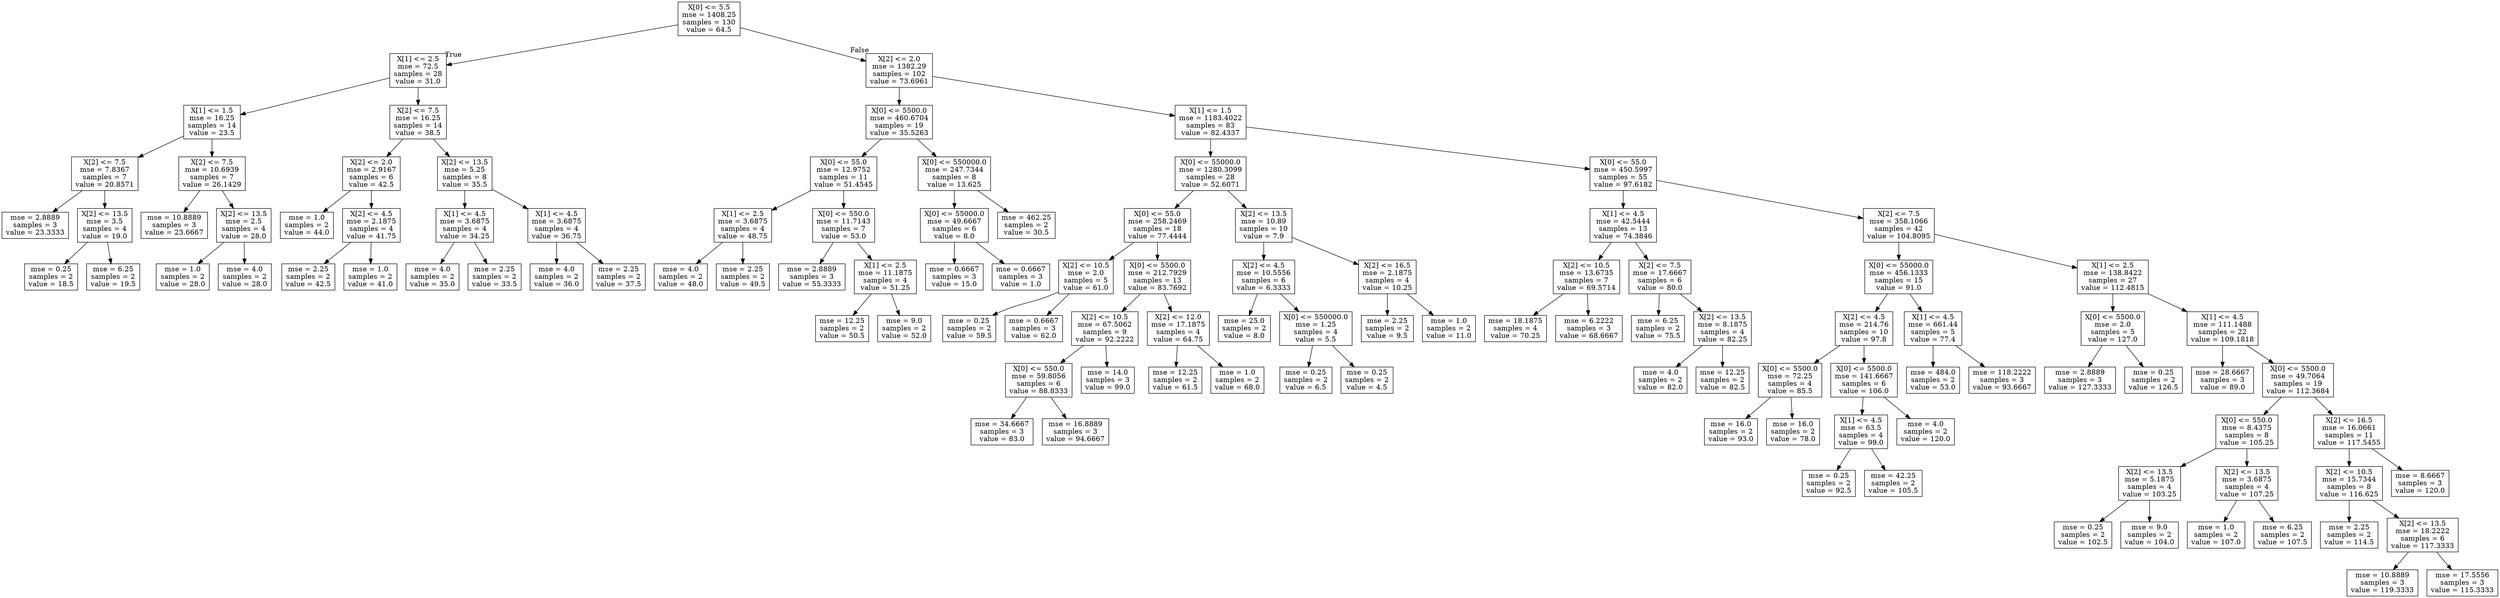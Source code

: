 digraph Tree {
node [shape=box] ;
0 [label="X[0] <= 5.5\nmse = 1408.25\nsamples = 130\nvalue = 64.5"] ;
1 [label="X[1] <= 2.5\nmse = 72.5\nsamples = 28\nvalue = 31.0"] ;
0 -> 1 [labeldistance=2.5, labelangle=45, headlabel="True"] ;
2 [label="X[1] <= 1.5\nmse = 16.25\nsamples = 14\nvalue = 23.5"] ;
1 -> 2 ;
3 [label="X[2] <= 7.5\nmse = 7.8367\nsamples = 7\nvalue = 20.8571"] ;
2 -> 3 ;
4 [label="mse = 2.8889\nsamples = 3\nvalue = 23.3333"] ;
3 -> 4 ;
5 [label="X[2] <= 13.5\nmse = 3.5\nsamples = 4\nvalue = 19.0"] ;
3 -> 5 ;
6 [label="mse = 0.25\nsamples = 2\nvalue = 18.5"] ;
5 -> 6 ;
7 [label="mse = 6.25\nsamples = 2\nvalue = 19.5"] ;
5 -> 7 ;
8 [label="X[2] <= 7.5\nmse = 10.6939\nsamples = 7\nvalue = 26.1429"] ;
2 -> 8 ;
9 [label="mse = 10.8889\nsamples = 3\nvalue = 23.6667"] ;
8 -> 9 ;
10 [label="X[2] <= 13.5\nmse = 2.5\nsamples = 4\nvalue = 28.0"] ;
8 -> 10 ;
11 [label="mse = 1.0\nsamples = 2\nvalue = 28.0"] ;
10 -> 11 ;
12 [label="mse = 4.0\nsamples = 2\nvalue = 28.0"] ;
10 -> 12 ;
13 [label="X[2] <= 7.5\nmse = 16.25\nsamples = 14\nvalue = 38.5"] ;
1 -> 13 ;
14 [label="X[2] <= 2.0\nmse = 2.9167\nsamples = 6\nvalue = 42.5"] ;
13 -> 14 ;
15 [label="mse = 1.0\nsamples = 2\nvalue = 44.0"] ;
14 -> 15 ;
16 [label="X[2] <= 4.5\nmse = 2.1875\nsamples = 4\nvalue = 41.75"] ;
14 -> 16 ;
17 [label="mse = 2.25\nsamples = 2\nvalue = 42.5"] ;
16 -> 17 ;
18 [label="mse = 1.0\nsamples = 2\nvalue = 41.0"] ;
16 -> 18 ;
19 [label="X[2] <= 13.5\nmse = 5.25\nsamples = 8\nvalue = 35.5"] ;
13 -> 19 ;
20 [label="X[1] <= 4.5\nmse = 3.6875\nsamples = 4\nvalue = 34.25"] ;
19 -> 20 ;
21 [label="mse = 4.0\nsamples = 2\nvalue = 35.0"] ;
20 -> 21 ;
22 [label="mse = 2.25\nsamples = 2\nvalue = 33.5"] ;
20 -> 22 ;
23 [label="X[1] <= 4.5\nmse = 3.6875\nsamples = 4\nvalue = 36.75"] ;
19 -> 23 ;
24 [label="mse = 4.0\nsamples = 2\nvalue = 36.0"] ;
23 -> 24 ;
25 [label="mse = 2.25\nsamples = 2\nvalue = 37.5"] ;
23 -> 25 ;
26 [label="X[2] <= 2.0\nmse = 1382.29\nsamples = 102\nvalue = 73.6961"] ;
0 -> 26 [labeldistance=2.5, labelangle=-45, headlabel="False"] ;
27 [label="X[0] <= 5500.0\nmse = 460.6704\nsamples = 19\nvalue = 35.5263"] ;
26 -> 27 ;
28 [label="X[0] <= 55.0\nmse = 12.9752\nsamples = 11\nvalue = 51.4545"] ;
27 -> 28 ;
29 [label="X[1] <= 2.5\nmse = 3.6875\nsamples = 4\nvalue = 48.75"] ;
28 -> 29 ;
30 [label="mse = 4.0\nsamples = 2\nvalue = 48.0"] ;
29 -> 30 ;
31 [label="mse = 2.25\nsamples = 2\nvalue = 49.5"] ;
29 -> 31 ;
32 [label="X[0] <= 550.0\nmse = 11.7143\nsamples = 7\nvalue = 53.0"] ;
28 -> 32 ;
33 [label="mse = 2.8889\nsamples = 3\nvalue = 55.3333"] ;
32 -> 33 ;
34 [label="X[1] <= 2.5\nmse = 11.1875\nsamples = 4\nvalue = 51.25"] ;
32 -> 34 ;
35 [label="mse = 12.25\nsamples = 2\nvalue = 50.5"] ;
34 -> 35 ;
36 [label="mse = 9.0\nsamples = 2\nvalue = 52.0"] ;
34 -> 36 ;
37 [label="X[0] <= 550000.0\nmse = 247.7344\nsamples = 8\nvalue = 13.625"] ;
27 -> 37 ;
38 [label="X[0] <= 55000.0\nmse = 49.6667\nsamples = 6\nvalue = 8.0"] ;
37 -> 38 ;
39 [label="mse = 0.6667\nsamples = 3\nvalue = 15.0"] ;
38 -> 39 ;
40 [label="mse = 0.6667\nsamples = 3\nvalue = 1.0"] ;
38 -> 40 ;
41 [label="mse = 462.25\nsamples = 2\nvalue = 30.5"] ;
37 -> 41 ;
42 [label="X[1] <= 1.5\nmse = 1183.4022\nsamples = 83\nvalue = 82.4337"] ;
26 -> 42 ;
43 [label="X[0] <= 55000.0\nmse = 1280.3099\nsamples = 28\nvalue = 52.6071"] ;
42 -> 43 ;
44 [label="X[0] <= 55.0\nmse = 258.2469\nsamples = 18\nvalue = 77.4444"] ;
43 -> 44 ;
45 [label="X[2] <= 10.5\nmse = 2.0\nsamples = 5\nvalue = 61.0"] ;
44 -> 45 ;
46 [label="mse = 0.25\nsamples = 2\nvalue = 59.5"] ;
45 -> 46 ;
47 [label="mse = 0.6667\nsamples = 3\nvalue = 62.0"] ;
45 -> 47 ;
48 [label="X[0] <= 5500.0\nmse = 212.7929\nsamples = 13\nvalue = 83.7692"] ;
44 -> 48 ;
49 [label="X[2] <= 10.5\nmse = 67.5062\nsamples = 9\nvalue = 92.2222"] ;
48 -> 49 ;
50 [label="X[0] <= 550.0\nmse = 59.8056\nsamples = 6\nvalue = 88.8333"] ;
49 -> 50 ;
51 [label="mse = 34.6667\nsamples = 3\nvalue = 83.0"] ;
50 -> 51 ;
52 [label="mse = 16.8889\nsamples = 3\nvalue = 94.6667"] ;
50 -> 52 ;
53 [label="mse = 14.0\nsamples = 3\nvalue = 99.0"] ;
49 -> 53 ;
54 [label="X[2] <= 12.0\nmse = 17.1875\nsamples = 4\nvalue = 64.75"] ;
48 -> 54 ;
55 [label="mse = 12.25\nsamples = 2\nvalue = 61.5"] ;
54 -> 55 ;
56 [label="mse = 1.0\nsamples = 2\nvalue = 68.0"] ;
54 -> 56 ;
57 [label="X[2] <= 13.5\nmse = 10.89\nsamples = 10\nvalue = 7.9"] ;
43 -> 57 ;
58 [label="X[2] <= 4.5\nmse = 10.5556\nsamples = 6\nvalue = 6.3333"] ;
57 -> 58 ;
59 [label="mse = 25.0\nsamples = 2\nvalue = 8.0"] ;
58 -> 59 ;
60 [label="X[0] <= 550000.0\nmse = 1.25\nsamples = 4\nvalue = 5.5"] ;
58 -> 60 ;
61 [label="mse = 0.25\nsamples = 2\nvalue = 6.5"] ;
60 -> 61 ;
62 [label="mse = 0.25\nsamples = 2\nvalue = 4.5"] ;
60 -> 62 ;
63 [label="X[2] <= 16.5\nmse = 2.1875\nsamples = 4\nvalue = 10.25"] ;
57 -> 63 ;
64 [label="mse = 2.25\nsamples = 2\nvalue = 9.5"] ;
63 -> 64 ;
65 [label="mse = 1.0\nsamples = 2\nvalue = 11.0"] ;
63 -> 65 ;
66 [label="X[0] <= 55.0\nmse = 450.5997\nsamples = 55\nvalue = 97.6182"] ;
42 -> 66 ;
67 [label="X[1] <= 4.5\nmse = 42.5444\nsamples = 13\nvalue = 74.3846"] ;
66 -> 67 ;
68 [label="X[2] <= 10.5\nmse = 13.6735\nsamples = 7\nvalue = 69.5714"] ;
67 -> 68 ;
69 [label="mse = 18.1875\nsamples = 4\nvalue = 70.25"] ;
68 -> 69 ;
70 [label="mse = 6.2222\nsamples = 3\nvalue = 68.6667"] ;
68 -> 70 ;
71 [label="X[2] <= 7.5\nmse = 17.6667\nsamples = 6\nvalue = 80.0"] ;
67 -> 71 ;
72 [label="mse = 6.25\nsamples = 2\nvalue = 75.5"] ;
71 -> 72 ;
73 [label="X[2] <= 13.5\nmse = 8.1875\nsamples = 4\nvalue = 82.25"] ;
71 -> 73 ;
74 [label="mse = 4.0\nsamples = 2\nvalue = 82.0"] ;
73 -> 74 ;
75 [label="mse = 12.25\nsamples = 2\nvalue = 82.5"] ;
73 -> 75 ;
76 [label="X[2] <= 7.5\nmse = 358.1066\nsamples = 42\nvalue = 104.8095"] ;
66 -> 76 ;
77 [label="X[0] <= 55000.0\nmse = 456.1333\nsamples = 15\nvalue = 91.0"] ;
76 -> 77 ;
78 [label="X[2] <= 4.5\nmse = 214.76\nsamples = 10\nvalue = 97.8"] ;
77 -> 78 ;
79 [label="X[0] <= 5500.0\nmse = 72.25\nsamples = 4\nvalue = 85.5"] ;
78 -> 79 ;
80 [label="mse = 16.0\nsamples = 2\nvalue = 93.0"] ;
79 -> 80 ;
81 [label="mse = 16.0\nsamples = 2\nvalue = 78.0"] ;
79 -> 81 ;
82 [label="X[0] <= 5500.0\nmse = 141.6667\nsamples = 6\nvalue = 106.0"] ;
78 -> 82 ;
83 [label="X[1] <= 4.5\nmse = 63.5\nsamples = 4\nvalue = 99.0"] ;
82 -> 83 ;
84 [label="mse = 0.25\nsamples = 2\nvalue = 92.5"] ;
83 -> 84 ;
85 [label="mse = 42.25\nsamples = 2\nvalue = 105.5"] ;
83 -> 85 ;
86 [label="mse = 4.0\nsamples = 2\nvalue = 120.0"] ;
82 -> 86 ;
87 [label="X[1] <= 4.5\nmse = 661.44\nsamples = 5\nvalue = 77.4"] ;
77 -> 87 ;
88 [label="mse = 484.0\nsamples = 2\nvalue = 53.0"] ;
87 -> 88 ;
89 [label="mse = 118.2222\nsamples = 3\nvalue = 93.6667"] ;
87 -> 89 ;
90 [label="X[1] <= 2.5\nmse = 138.8422\nsamples = 27\nvalue = 112.4815"] ;
76 -> 90 ;
91 [label="X[0] <= 5500.0\nmse = 2.0\nsamples = 5\nvalue = 127.0"] ;
90 -> 91 ;
92 [label="mse = 2.8889\nsamples = 3\nvalue = 127.3333"] ;
91 -> 92 ;
93 [label="mse = 0.25\nsamples = 2\nvalue = 126.5"] ;
91 -> 93 ;
94 [label="X[1] <= 4.5\nmse = 111.1488\nsamples = 22\nvalue = 109.1818"] ;
90 -> 94 ;
95 [label="mse = 28.6667\nsamples = 3\nvalue = 89.0"] ;
94 -> 95 ;
96 [label="X[0] <= 5500.0\nmse = 49.7064\nsamples = 19\nvalue = 112.3684"] ;
94 -> 96 ;
97 [label="X[0] <= 550.0\nmse = 8.4375\nsamples = 8\nvalue = 105.25"] ;
96 -> 97 ;
98 [label="X[2] <= 13.5\nmse = 5.1875\nsamples = 4\nvalue = 103.25"] ;
97 -> 98 ;
99 [label="mse = 0.25\nsamples = 2\nvalue = 102.5"] ;
98 -> 99 ;
100 [label="mse = 9.0\nsamples = 2\nvalue = 104.0"] ;
98 -> 100 ;
101 [label="X[2] <= 13.5\nmse = 3.6875\nsamples = 4\nvalue = 107.25"] ;
97 -> 101 ;
102 [label="mse = 1.0\nsamples = 2\nvalue = 107.0"] ;
101 -> 102 ;
103 [label="mse = 6.25\nsamples = 2\nvalue = 107.5"] ;
101 -> 103 ;
104 [label="X[2] <= 16.5\nmse = 16.0661\nsamples = 11\nvalue = 117.5455"] ;
96 -> 104 ;
105 [label="X[2] <= 10.5\nmse = 15.7344\nsamples = 8\nvalue = 116.625"] ;
104 -> 105 ;
106 [label="mse = 2.25\nsamples = 2\nvalue = 114.5"] ;
105 -> 106 ;
107 [label="X[2] <= 13.5\nmse = 18.2222\nsamples = 6\nvalue = 117.3333"] ;
105 -> 107 ;
108 [label="mse = 10.8889\nsamples = 3\nvalue = 119.3333"] ;
107 -> 108 ;
109 [label="mse = 17.5556\nsamples = 3\nvalue = 115.3333"] ;
107 -> 109 ;
110 [label="mse = 8.6667\nsamples = 3\nvalue = 120.0"] ;
104 -> 110 ;
}